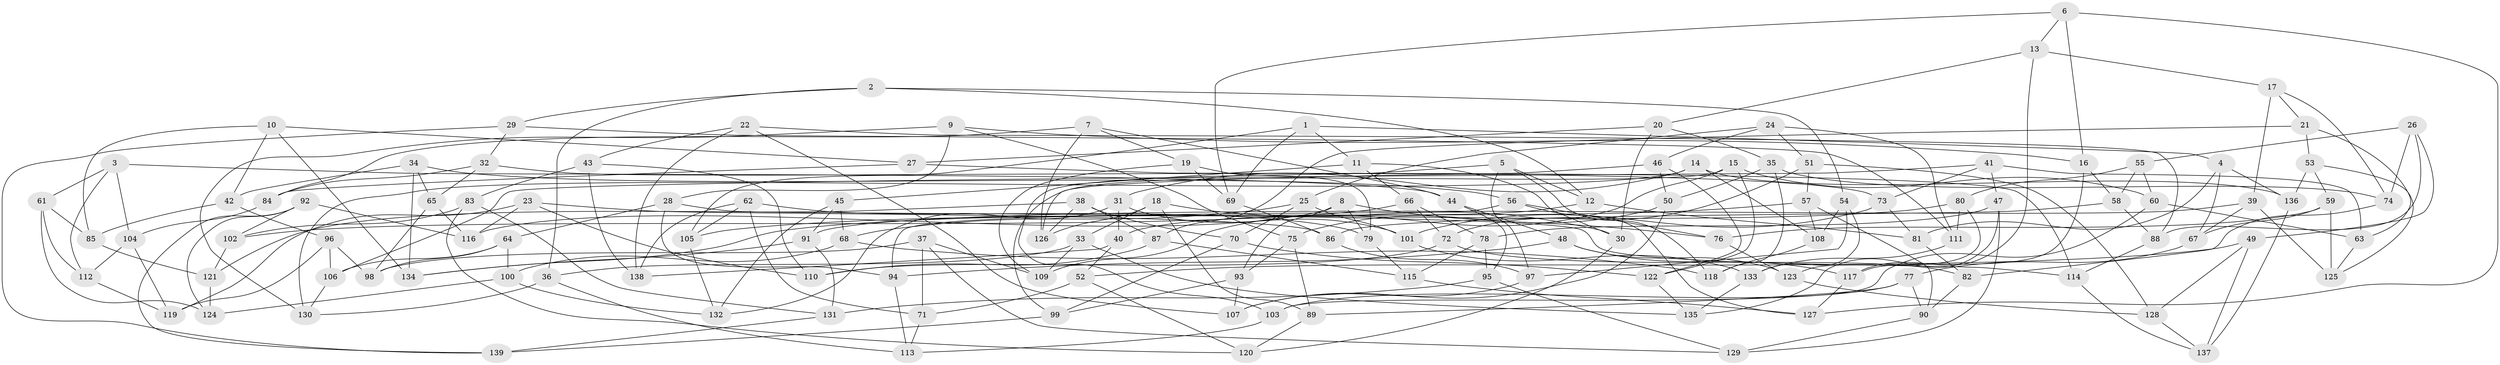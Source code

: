 // coarse degree distribution, {2: 0.014492753623188406, 4: 0.4492753623188406, 3: 0.13043478260869565, 5: 0.15942028985507245, 8: 0.08695652173913043, 6: 0.043478260869565216, 10: 0.028985507246376812, 7: 0.057971014492753624, 12: 0.014492753623188406, 16: 0.014492753623188406}
// Generated by graph-tools (version 1.1) at 2025/02/03/04/25 22:02:06]
// undirected, 139 vertices, 278 edges
graph export_dot {
graph [start="1"]
  node [color=gray90,style=filled];
  1;
  2;
  3;
  4;
  5;
  6;
  7;
  8;
  9;
  10;
  11;
  12;
  13;
  14;
  15;
  16;
  17;
  18;
  19;
  20;
  21;
  22;
  23;
  24;
  25;
  26;
  27;
  28;
  29;
  30;
  31;
  32;
  33;
  34;
  35;
  36;
  37;
  38;
  39;
  40;
  41;
  42;
  43;
  44;
  45;
  46;
  47;
  48;
  49;
  50;
  51;
  52;
  53;
  54;
  55;
  56;
  57;
  58;
  59;
  60;
  61;
  62;
  63;
  64;
  65;
  66;
  67;
  68;
  69;
  70;
  71;
  72;
  73;
  74;
  75;
  76;
  77;
  78;
  79;
  80;
  81;
  82;
  83;
  84;
  85;
  86;
  87;
  88;
  89;
  90;
  91;
  92;
  93;
  94;
  95;
  96;
  97;
  98;
  99;
  100;
  101;
  102;
  103;
  104;
  105;
  106;
  107;
  108;
  109;
  110;
  111;
  112;
  113;
  114;
  115;
  116;
  117;
  118;
  119;
  120;
  121;
  122;
  123;
  124;
  125;
  126;
  127;
  128;
  129;
  130;
  131;
  132;
  133;
  134;
  135;
  136;
  137;
  138;
  139;
  1 -- 69;
  1 -- 11;
  1 -- 4;
  1 -- 105;
  2 -- 12;
  2 -- 54;
  2 -- 36;
  2 -- 29;
  3 -- 44;
  3 -- 112;
  3 -- 104;
  3 -- 61;
  4 -- 81;
  4 -- 67;
  4 -- 136;
  5 -- 12;
  5 -- 97;
  5 -- 118;
  5 -- 103;
  6 -- 69;
  6 -- 16;
  6 -- 127;
  6 -- 13;
  7 -- 126;
  7 -- 44;
  7 -- 19;
  7 -- 84;
  8 -- 93;
  8 -- 116;
  8 -- 79;
  8 -- 76;
  9 -- 28;
  9 -- 130;
  9 -- 75;
  9 -- 16;
  10 -- 134;
  10 -- 85;
  10 -- 27;
  10 -- 42;
  11 -- 66;
  11 -- 45;
  11 -- 30;
  12 -- 81;
  12 -- 40;
  13 -- 20;
  13 -- 17;
  13 -- 117;
  14 -- 130;
  14 -- 136;
  14 -- 31;
  14 -- 108;
  15 -- 109;
  15 -- 99;
  15 -- 60;
  15 -- 122;
  16 -- 58;
  16 -- 117;
  17 -- 39;
  17 -- 21;
  17 -- 74;
  18 -- 89;
  18 -- 30;
  18 -- 126;
  18 -- 33;
  19 -- 79;
  19 -- 69;
  19 -- 109;
  20 -- 35;
  20 -- 30;
  20 -- 27;
  21 -- 87;
  21 -- 63;
  21 -- 53;
  22 -- 88;
  22 -- 43;
  22 -- 138;
  22 -- 107;
  23 -- 116;
  23 -- 86;
  23 -- 119;
  23 -- 110;
  24 -- 111;
  24 -- 25;
  24 -- 46;
  24 -- 51;
  25 -- 70;
  25 -- 68;
  25 -- 101;
  26 -- 88;
  26 -- 74;
  26 -- 49;
  26 -- 55;
  27 -- 84;
  27 -- 114;
  28 -- 94;
  28 -- 64;
  28 -- 114;
  29 -- 111;
  29 -- 32;
  29 -- 139;
  30 -- 120;
  31 -- 132;
  31 -- 40;
  31 -- 101;
  32 -- 73;
  32 -- 65;
  32 -- 84;
  33 -- 135;
  33 -- 109;
  33 -- 36;
  34 -- 134;
  34 -- 56;
  34 -- 42;
  34 -- 65;
  35 -- 50;
  35 -- 74;
  35 -- 118;
  36 -- 113;
  36 -- 130;
  37 -- 129;
  37 -- 98;
  37 -- 109;
  37 -- 71;
  38 -- 121;
  38 -- 126;
  38 -- 70;
  38 -- 87;
  39 -- 67;
  39 -- 125;
  39 -- 91;
  40 -- 52;
  40 -- 138;
  41 -- 63;
  41 -- 47;
  41 -- 106;
  41 -- 73;
  42 -- 85;
  42 -- 96;
  43 -- 110;
  43 -- 83;
  43 -- 138;
  44 -- 95;
  44 -- 48;
  45 -- 132;
  45 -- 68;
  45 -- 91;
  46 -- 126;
  46 -- 50;
  46 -- 122;
  47 -- 129;
  47 -- 135;
  47 -- 78;
  48 -- 94;
  48 -- 117;
  48 -- 123;
  49 -- 128;
  49 -- 137;
  49 -- 52;
  50 -- 107;
  50 -- 75;
  51 -- 128;
  51 -- 57;
  51 -- 72;
  52 -- 120;
  52 -- 71;
  53 -- 136;
  53 -- 59;
  53 -- 125;
  54 -- 133;
  54 -- 97;
  54 -- 108;
  55 -- 60;
  55 -- 58;
  55 -- 80;
  56 -- 127;
  56 -- 76;
  56 -- 94;
  57 -- 90;
  57 -- 108;
  57 -- 105;
  58 -- 88;
  58 -- 86;
  59 -- 125;
  59 -- 76;
  59 -- 67;
  60 -- 63;
  60 -- 103;
  61 -- 124;
  61 -- 85;
  61 -- 112;
  62 -- 71;
  62 -- 105;
  62 -- 138;
  62 -- 79;
  63 -- 125;
  64 -- 100;
  64 -- 106;
  64 -- 98;
  65 -- 98;
  65 -- 116;
  66 -- 72;
  66 -- 102;
  66 -- 78;
  67 -- 77;
  68 -- 100;
  68 -- 118;
  69 -- 86;
  70 -- 122;
  70 -- 99;
  71 -- 113;
  72 -- 110;
  72 -- 82;
  73 -- 101;
  73 -- 81;
  74 -- 82;
  75 -- 89;
  75 -- 93;
  76 -- 123;
  77 -- 103;
  77 -- 90;
  77 -- 89;
  78 -- 115;
  78 -- 95;
  79 -- 115;
  80 -- 134;
  80 -- 123;
  80 -- 111;
  81 -- 82;
  82 -- 90;
  83 -- 131;
  83 -- 102;
  83 -- 120;
  84 -- 104;
  85 -- 121;
  86 -- 97;
  87 -- 110;
  87 -- 115;
  88 -- 114;
  89 -- 120;
  90 -- 129;
  91 -- 134;
  91 -- 131;
  92 -- 116;
  92 -- 102;
  92 -- 139;
  92 -- 124;
  93 -- 107;
  93 -- 99;
  94 -- 113;
  95 -- 129;
  95 -- 131;
  96 -- 119;
  96 -- 98;
  96 -- 106;
  97 -- 107;
  99 -- 139;
  100 -- 132;
  100 -- 124;
  101 -- 133;
  102 -- 121;
  103 -- 113;
  104 -- 112;
  104 -- 119;
  105 -- 132;
  106 -- 130;
  108 -- 118;
  111 -- 133;
  112 -- 119;
  114 -- 137;
  115 -- 127;
  117 -- 127;
  121 -- 124;
  122 -- 135;
  123 -- 128;
  128 -- 137;
  131 -- 139;
  133 -- 135;
  136 -- 137;
}
